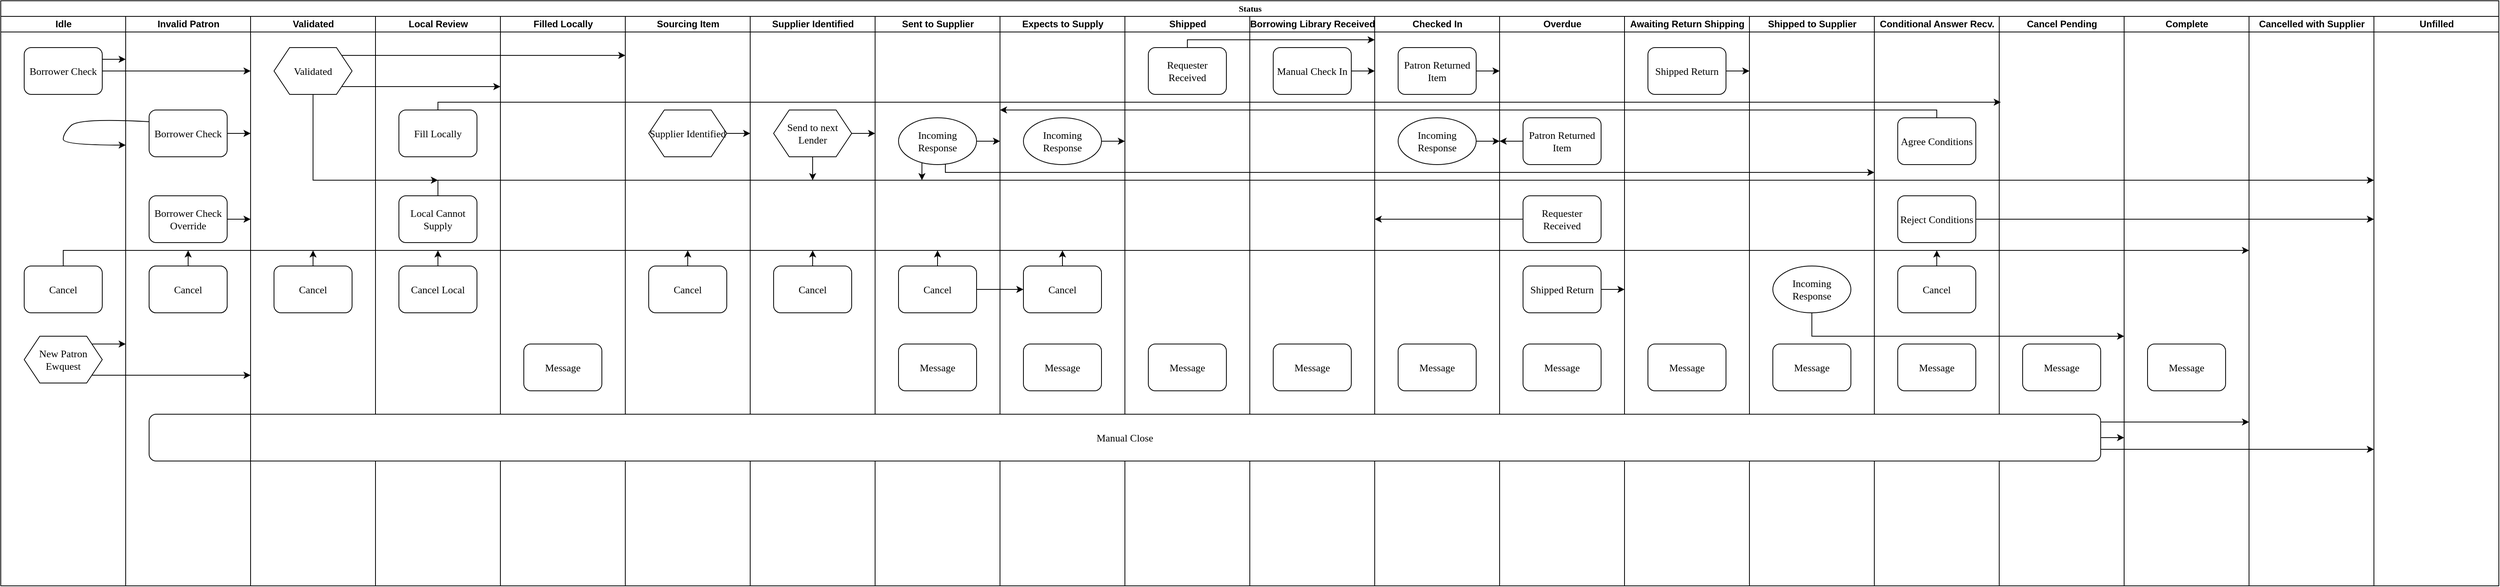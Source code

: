<mxfile version="16.5.1" type="device"><diagram name="Page-1" id="74e2e168-ea6b-b213-b513-2b3c1d86103e"><mxGraphModel dx="2202" dy="857" grid="1" gridSize="10" guides="1" tooltips="1" connect="1" arrows="1" fold="1" page="1" pageScale="1" pageWidth="1100" pageHeight="850" background="none" math="0" shadow="0"><root><mxCell id="0"/><mxCell id="1" parent="0"/><mxCell id="77e6c97f196da883-1" value="Status" style="swimlane;html=1;childLayout=stackLayout;startSize=20;rounded=0;shadow=0;labelBackgroundColor=none;strokeWidth=1;fontFamily=Verdana;fontSize=11;align=center;aspect=fixed;" parent="1" vertex="1"><mxGeometry x="-1050" y="70" width="3200" height="750" as="geometry"/></mxCell><mxCell id="yyKCprEwAAaJdCHmw1FH-24" value="Idle" style="swimlane;html=1;startSize=20;" parent="77e6c97f196da883-1" vertex="1"><mxGeometry y="20" width="160" height="730" as="geometry"/></mxCell><mxCell id="yyKCprEwAAaJdCHmw1FH-71" value="&lt;span style=&quot;font-size: 13px&quot;&gt;Borrower Check&lt;/span&gt;" style="rounded=1;whiteSpace=wrap;html=1;shadow=0;labelBackgroundColor=none;strokeWidth=1;fontFamily=Verdana;fontSize=8;align=center;" parent="yyKCprEwAAaJdCHmw1FH-24" vertex="1"><mxGeometry x="30" y="40" width="100" height="60" as="geometry"/></mxCell><mxCell id="yyKCprEwAAaJdCHmw1FH-72" value="&lt;span style=&quot;font-size: 13px&quot;&gt;Cancel&lt;/span&gt;" style="rounded=1;whiteSpace=wrap;html=1;shadow=0;labelBackgroundColor=none;strokeWidth=1;fontFamily=Verdana;fontSize=8;align=center;" parent="yyKCprEwAAaJdCHmw1FH-24" vertex="1"><mxGeometry x="30" y="320" width="100" height="60" as="geometry"/></mxCell><mxCell id="yyKCprEwAAaJdCHmw1FH-284" value="&lt;font face=&quot;Verdana&quot; style=&quot;font-size: 13px&quot;&gt;New Patron Ewquest&lt;/font&gt;" style="shape=hexagon;perimeter=hexagonPerimeter2;whiteSpace=wrap;html=1;fixedSize=1;" parent="yyKCprEwAAaJdCHmw1FH-24" vertex="1"><mxGeometry x="30" y="410" width="100" height="60" as="geometry"/></mxCell><mxCell id="yyKCprEwAAaJdCHmw1FH-218" value="Validated" style="swimlane;html=1;startSize=20;" parent="77e6c97f196da883-1" vertex="1"><mxGeometry x="160" y="20" width="160" height="730" as="geometry"/></mxCell><mxCell id="yyKCprEwAAaJdCHmw1FH-220" value="&lt;span style=&quot;font-size: 13px&quot;&gt;Cancel&lt;/span&gt;" style="rounded=1;whiteSpace=wrap;html=1;shadow=0;labelBackgroundColor=none;strokeWidth=1;fontFamily=Verdana;fontSize=8;align=center;" parent="yyKCprEwAAaJdCHmw1FH-218" vertex="1"><mxGeometry x="30" y="320" width="100" height="60" as="geometry"/></mxCell><mxCell id="yyKCprEwAAaJdCHmw1FH-253" value="Validated" style="swimlane;html=1;startSize=20;" parent="77e6c97f196da883-1" vertex="1"><mxGeometry x="320" y="20" width="160" height="730" as="geometry"/></mxCell><mxCell id="yyKCprEwAAaJdCHmw1FH-260" value="&lt;span style=&quot;font-size: 13px&quot;&gt;Cancel&lt;/span&gt;" style="rounded=1;whiteSpace=wrap;html=1;shadow=0;labelBackgroundColor=none;strokeWidth=1;fontFamily=Verdana;fontSize=8;align=center;" parent="yyKCprEwAAaJdCHmw1FH-253" vertex="1"><mxGeometry x="30" y="320" width="100" height="60" as="geometry"/></mxCell><mxCell id="yyKCprEwAAaJdCHmw1FH-295" value="&lt;font face=&quot;Verdana&quot; style=&quot;font-size: 13px&quot;&gt;Validated&lt;/font&gt;" style="shape=hexagon;perimeter=hexagonPerimeter2;whiteSpace=wrap;html=1;fixedSize=1;" parent="yyKCprEwAAaJdCHmw1FH-253" vertex="1"><mxGeometry x="30" y="40" width="100" height="60" as="geometry"/></mxCell><mxCell id="yyKCprEwAAaJdCHmw1FH-41" value="Local Review" style="swimlane;html=1;startSize=20;" parent="77e6c97f196da883-1" vertex="1"><mxGeometry x="480" y="20" width="160" height="730" as="geometry"/></mxCell><mxCell id="yyKCprEwAAaJdCHmw1FH-126" value="&lt;span style=&quot;font-size: 13px&quot;&gt;Cancel Local&lt;/span&gt;" style="rounded=1;whiteSpace=wrap;html=1;shadow=0;labelBackgroundColor=none;strokeWidth=1;fontFamily=Verdana;fontSize=8;align=center;" parent="yyKCprEwAAaJdCHmw1FH-41" vertex="1"><mxGeometry x="30" y="320" width="100" height="60" as="geometry"/></mxCell><mxCell id="yyKCprEwAAaJdCHmw1FH-130" value="&lt;span style=&quot;font-size: 13px&quot;&gt;Fill Locally&lt;/span&gt;" style="rounded=1;whiteSpace=wrap;html=1;shadow=0;labelBackgroundColor=none;strokeWidth=1;fontFamily=Verdana;fontSize=8;align=center;" parent="yyKCprEwAAaJdCHmw1FH-41" vertex="1"><mxGeometry x="30" y="120" width="100" height="60" as="geometry"/></mxCell><mxCell id="yyKCprEwAAaJdCHmw1FH-131" value="&lt;span style=&quot;font-size: 13px&quot;&gt;Local Cannot Supply&lt;/span&gt;" style="rounded=1;whiteSpace=wrap;html=1;shadow=0;labelBackgroundColor=none;strokeWidth=1;fontFamily=Verdana;fontSize=8;align=center;" parent="yyKCprEwAAaJdCHmw1FH-41" vertex="1"><mxGeometry x="30" y="230" width="100" height="60" as="geometry"/></mxCell><mxCell id="yyKCprEwAAaJdCHmw1FH-309" value="Filled Locally" style="swimlane;html=1;startSize=20;" parent="77e6c97f196da883-1" vertex="1"><mxGeometry x="640" y="20" width="160" height="730" as="geometry"/></mxCell><mxCell id="yyKCprEwAAaJdCHmw1FH-316" value="&lt;span style=&quot;font-size: 13px&quot;&gt;Message&lt;/span&gt;" style="rounded=1;whiteSpace=wrap;html=1;shadow=0;labelBackgroundColor=none;strokeWidth=1;fontFamily=Verdana;fontSize=8;align=center;" parent="yyKCprEwAAaJdCHmw1FH-309" vertex="1"><mxGeometry x="30" y="420" width="100" height="60" as="geometry"/></mxCell><mxCell id="yyKCprEwAAaJdCHmw1FH-213" value="Sourcing Item" style="swimlane;html=1;startSize=20;" parent="77e6c97f196da883-1" vertex="1"><mxGeometry x="800" y="20" width="160" height="730" as="geometry"/></mxCell><mxCell id="yyKCprEwAAaJdCHmw1FH-214" value="&lt;span style=&quot;font-size: 13px&quot;&gt;Cancel&lt;/span&gt;" style="rounded=1;whiteSpace=wrap;html=1;shadow=0;labelBackgroundColor=none;strokeWidth=1;fontFamily=Verdana;fontSize=8;align=center;" parent="yyKCprEwAAaJdCHmw1FH-213" vertex="1"><mxGeometry x="30" y="320" width="100" height="60" as="geometry"/></mxCell><mxCell id="yyKCprEwAAaJdCHmw1FH-299" value="&lt;font face=&quot;Verdana&quot; style=&quot;font-size: 13px&quot;&gt;Supplier Identified&lt;/font&gt;" style="shape=hexagon;perimeter=hexagonPerimeter2;whiteSpace=wrap;html=1;fixedSize=1;" parent="yyKCprEwAAaJdCHmw1FH-213" vertex="1"><mxGeometry x="30" y="120" width="100" height="60" as="geometry"/></mxCell><mxCell id="77e6c97f196da883-3" value="Supplier Identified" style="swimlane;html=1;startSize=20;" parent="77e6c97f196da883-1" vertex="1"><mxGeometry x="960" y="20" width="160" height="730" as="geometry"/></mxCell><mxCell id="yyKCprEwAAaJdCHmw1FH-216" value="&lt;span style=&quot;font-size: 13px&quot;&gt;Cancel&lt;/span&gt;" style="rounded=1;whiteSpace=wrap;html=1;shadow=0;labelBackgroundColor=none;strokeWidth=1;fontFamily=Verdana;fontSize=8;align=center;" parent="77e6c97f196da883-3" vertex="1"><mxGeometry x="30" y="320" width="100" height="60" as="geometry"/></mxCell><mxCell id="yyKCprEwAAaJdCHmw1FH-290" value="&lt;font face=&quot;Verdana&quot; style=&quot;font-size: 13px&quot;&gt;Send to next Lender&lt;/font&gt;" style="shape=hexagon;perimeter=hexagonPerimeter2;whiteSpace=wrap;html=1;fixedSize=1;" parent="77e6c97f196da883-3" vertex="1"><mxGeometry x="30" y="120" width="100" height="60" as="geometry"/></mxCell><mxCell id="77e6c97f196da883-5" value="Sent to Supplier" style="swimlane;html=1;startSize=20;" parent="77e6c97f196da883-1" vertex="1"><mxGeometry x="1120" y="20" width="160" height="730" as="geometry"/></mxCell><mxCell id="yyKCprEwAAaJdCHmw1FH-140" value="&lt;span style=&quot;font-size: 13px&quot;&gt;Message&lt;/span&gt;" style="rounded=1;whiteSpace=wrap;html=1;shadow=0;labelBackgroundColor=none;strokeWidth=1;fontFamily=Verdana;fontSize=8;align=center;" parent="77e6c97f196da883-5" vertex="1"><mxGeometry x="30" y="420" width="100" height="60" as="geometry"/></mxCell><mxCell id="yyKCprEwAAaJdCHmw1FH-142" value="&lt;span style=&quot;font-size: 13px&quot;&gt;Cancel&lt;/span&gt;" style="rounded=1;whiteSpace=wrap;html=1;shadow=0;labelBackgroundColor=none;strokeWidth=1;fontFamily=Verdana;fontSize=8;align=center;" parent="77e6c97f196da883-5" vertex="1"><mxGeometry x="30" y="320" width="100" height="60" as="geometry"/></mxCell><mxCell id="yyKCprEwAAaJdCHmw1FH-303" value="&lt;font face=&quot;Verdana&quot; style=&quot;font-size: 13px&quot;&gt;Incoming Response&lt;/font&gt;" style="ellipse;whiteSpace=wrap;html=1;" parent="77e6c97f196da883-5" vertex="1"><mxGeometry x="30" y="130" width="100" height="60" as="geometry"/></mxCell><mxCell id="77e6c97f196da883-6" value="Expects to Supply" style="swimlane;html=1;startSize=20;" parent="77e6c97f196da883-1" vertex="1"><mxGeometry x="1280" y="20" width="160" height="730" as="geometry"/></mxCell><mxCell id="yyKCprEwAAaJdCHmw1FH-65" value="&lt;span style=&quot;font-size: 13px&quot;&gt;Message&lt;/span&gt;" style="rounded=1;whiteSpace=wrap;html=1;shadow=0;labelBackgroundColor=none;strokeWidth=1;fontFamily=Verdana;fontSize=8;align=center;" parent="77e6c97f196da883-6" vertex="1"><mxGeometry x="30" y="420" width="100" height="60" as="geometry"/></mxCell><mxCell id="yyKCprEwAAaJdCHmw1FH-67" value="&lt;span style=&quot;font-size: 13px&quot;&gt;Cancel&lt;/span&gt;" style="rounded=1;whiteSpace=wrap;html=1;shadow=0;labelBackgroundColor=none;strokeWidth=1;fontFamily=Verdana;fontSize=8;align=center;" parent="77e6c97f196da883-6" vertex="1"><mxGeometry x="30" y="320" width="100" height="60" as="geometry"/></mxCell><mxCell id="yyKCprEwAAaJdCHmw1FH-307" value="&lt;font face=&quot;Verdana&quot; style=&quot;font-size: 13px&quot;&gt;Incoming Response&lt;/font&gt;" style="ellipse;whiteSpace=wrap;html=1;" parent="77e6c97f196da883-6" vertex="1"><mxGeometry x="30" y="130" width="100" height="60" as="geometry"/></mxCell><mxCell id="77e6c97f196da883-7" value="Shipped" style="swimlane;html=1;startSize=20;" parent="77e6c97f196da883-1" vertex="1"><mxGeometry x="1440" y="20" width="160" height="730" as="geometry"/></mxCell><mxCell id="yyKCprEwAAaJdCHmw1FH-143" value="&lt;span style=&quot;font-size: 13px&quot;&gt;Message&lt;/span&gt;" style="rounded=1;whiteSpace=wrap;html=1;shadow=0;labelBackgroundColor=none;strokeWidth=1;fontFamily=Verdana;fontSize=8;align=center;" parent="77e6c97f196da883-7" vertex="1"><mxGeometry x="30" y="420" width="100" height="60" as="geometry"/></mxCell><mxCell id="yyKCprEwAAaJdCHmw1FH-210" value="&lt;span style=&quot;font-size: 13px&quot;&gt;Requester Received&lt;/span&gt;" style="rounded=1;whiteSpace=wrap;html=1;shadow=0;labelBackgroundColor=none;strokeWidth=1;fontFamily=Verdana;fontSize=8;align=center;" parent="77e6c97f196da883-7" vertex="1"><mxGeometry x="30" y="40" width="100" height="60" as="geometry"/></mxCell><mxCell id="S_TZQyYyvLtmFlGNjk1o-1" value="Borrowing Library Received" style="swimlane;html=1;startSize=20;" parent="77e6c97f196da883-1" vertex="1"><mxGeometry x="1600" y="20" width="160" height="730" as="geometry"/></mxCell><mxCell id="yyKCprEwAAaJdCHmw1FH-47" value="&lt;span style=&quot;font-size: 13px&quot;&gt;Manual Check In&lt;/span&gt;" style="rounded=1;whiteSpace=wrap;html=1;shadow=0;labelBackgroundColor=none;strokeWidth=1;fontFamily=Verdana;fontSize=8;align=center;" parent="S_TZQyYyvLtmFlGNjk1o-1" vertex="1"><mxGeometry x="30" y="40" width="100" height="60" as="geometry"/></mxCell><mxCell id="yyKCprEwAAaJdCHmw1FH-48" value="&lt;span style=&quot;font-size: 13px&quot;&gt;Message&lt;/span&gt;" style="rounded=1;whiteSpace=wrap;html=1;shadow=0;labelBackgroundColor=none;strokeWidth=1;fontFamily=Verdana;fontSize=8;align=center;" parent="S_TZQyYyvLtmFlGNjk1o-1" vertex="1"><mxGeometry x="30" y="420" width="100" height="60" as="geometry"/></mxCell><mxCell id="yyKCprEwAAaJdCHmw1FH-274" value="Checked In" style="swimlane;html=1;startSize=20;" parent="77e6c97f196da883-1" vertex="1"><mxGeometry x="1760" y="20" width="160" height="730" as="geometry"/></mxCell><mxCell id="yyKCprEwAAaJdCHmw1FH-56" value="&lt;span style=&quot;font-size: 13px&quot;&gt;Patron Returned Item&lt;/span&gt;" style="rounded=1;whiteSpace=wrap;html=1;shadow=0;labelBackgroundColor=none;strokeWidth=1;fontFamily=Verdana;fontSize=8;align=center;" parent="yyKCprEwAAaJdCHmw1FH-274" vertex="1"><mxGeometry x="30" y="40" width="100" height="60" as="geometry"/></mxCell><mxCell id="yyKCprEwAAaJdCHmw1FH-52" value="&lt;span style=&quot;font-size: 13px&quot;&gt;Message&lt;/span&gt;" style="rounded=1;whiteSpace=wrap;html=1;shadow=0;labelBackgroundColor=none;strokeWidth=1;fontFamily=Verdana;fontSize=8;align=center;" parent="yyKCprEwAAaJdCHmw1FH-274" vertex="1"><mxGeometry x="30" y="420" width="100" height="60" as="geometry"/></mxCell><mxCell id="yyKCprEwAAaJdCHmw1FH-320" value="&lt;font face=&quot;Verdana&quot; style=&quot;font-size: 13px&quot;&gt;Incoming Response&lt;/font&gt;" style="ellipse;whiteSpace=wrap;html=1;" parent="yyKCprEwAAaJdCHmw1FH-274" vertex="1"><mxGeometry x="30" y="130" width="100" height="60" as="geometry"/></mxCell><mxCell id="yyKCprEwAAaJdCHmw1FH-133" value="Overdue" style="swimlane;html=1;startSize=20;" parent="77e6c97f196da883-1" vertex="1"><mxGeometry x="1920" y="20" width="160" height="730" as="geometry"/></mxCell><mxCell id="yyKCprEwAAaJdCHmw1FH-134" value="&lt;span style=&quot;font-size: 13px&quot;&gt;Message&lt;/span&gt;" style="rounded=1;whiteSpace=wrap;html=1;shadow=0;labelBackgroundColor=none;strokeWidth=1;fontFamily=Verdana;fontSize=8;align=center;" parent="yyKCprEwAAaJdCHmw1FH-133" vertex="1"><mxGeometry x="30" y="420" width="100" height="60" as="geometry"/></mxCell><mxCell id="yyKCprEwAAaJdCHmw1FH-136" value="&lt;span style=&quot;font-size: 13px&quot;&gt;Patron Returned Item&lt;/span&gt;" style="rounded=1;whiteSpace=wrap;html=1;shadow=0;labelBackgroundColor=none;strokeWidth=1;fontFamily=Verdana;fontSize=8;align=center;" parent="yyKCprEwAAaJdCHmw1FH-133" vertex="1"><mxGeometry x="30" y="130" width="100" height="60" as="geometry"/></mxCell><mxCell id="yyKCprEwAAaJdCHmw1FH-137" value="&lt;span style=&quot;font-size: 13px&quot;&gt;Requester Received&lt;/span&gt;" style="rounded=1;whiteSpace=wrap;html=1;shadow=0;labelBackgroundColor=none;strokeWidth=1;fontFamily=Verdana;fontSize=8;align=center;" parent="yyKCprEwAAaJdCHmw1FH-133" vertex="1"><mxGeometry x="30" y="230" width="100" height="60" as="geometry"/></mxCell><mxCell id="yyKCprEwAAaJdCHmw1FH-138" value="&lt;span style=&quot;font-size: 13px&quot;&gt;Shipped Return&lt;/span&gt;" style="rounded=1;whiteSpace=wrap;html=1;shadow=0;labelBackgroundColor=none;strokeWidth=1;fontFamily=Verdana;fontSize=8;align=center;" parent="yyKCprEwAAaJdCHmw1FH-133" vertex="1"><mxGeometry x="30" y="320" width="100" height="60" as="geometry"/></mxCell><mxCell id="nkEWCl4Sj4yppJvZAR5U-5" value="Awaiting Return Shipping" style="swimlane;html=1;startSize=20;" parent="77e6c97f196da883-1" vertex="1"><mxGeometry x="2080" y="20" width="160" height="730" as="geometry"/></mxCell><mxCell id="yyKCprEwAAaJdCHmw1FH-44" value="&lt;span style=&quot;font-size: 13px&quot;&gt;Shipped Return&lt;/span&gt;" style="rounded=1;whiteSpace=wrap;html=1;shadow=0;labelBackgroundColor=none;strokeWidth=1;fontFamily=Verdana;fontSize=8;align=center;" parent="nkEWCl4Sj4yppJvZAR5U-5" vertex="1"><mxGeometry x="30" y="40" width="100" height="60" as="geometry"/></mxCell><mxCell id="yyKCprEwAAaJdCHmw1FH-45" value="&lt;span style=&quot;font-size: 13px&quot;&gt;Message&lt;/span&gt;" style="rounded=1;whiteSpace=wrap;html=1;shadow=0;labelBackgroundColor=none;strokeWidth=1;fontFamily=Verdana;fontSize=8;align=center;" parent="nkEWCl4Sj4yppJvZAR5U-5" vertex="1"><mxGeometry x="30" y="420" width="100" height="60" as="geometry"/></mxCell><mxCell id="nkEWCl4Sj4yppJvZAR5U-7" value="Shipped to Supplier" style="swimlane;html=1;startSize=20;" parent="77e6c97f196da883-1" vertex="1"><mxGeometry x="2240" y="20" width="160" height="730" as="geometry"/></mxCell><mxCell id="yyKCprEwAAaJdCHmw1FH-211" value="&lt;span style=&quot;font-size: 13px&quot;&gt;Message&lt;/span&gt;" style="rounded=1;whiteSpace=wrap;html=1;shadow=0;labelBackgroundColor=none;strokeWidth=1;fontFamily=Verdana;fontSize=8;align=center;" parent="nkEWCl4Sj4yppJvZAR5U-7" vertex="1"><mxGeometry x="30" y="420" width="100" height="60" as="geometry"/></mxCell><mxCell id="yyKCprEwAAaJdCHmw1FH-322" value="&lt;font face=&quot;Verdana&quot; style=&quot;font-size: 13px&quot;&gt;Incoming Response&lt;/font&gt;" style="ellipse;whiteSpace=wrap;html=1;" parent="nkEWCl4Sj4yppJvZAR5U-7" vertex="1"><mxGeometry x="30" y="320" width="100" height="60" as="geometry"/></mxCell><mxCell id="nkEWCl4Sj4yppJvZAR5U-11" value="Conditional Answer Recv." style="swimlane;html=1;startSize=20;" parent="77e6c97f196da883-1" vertex="1"><mxGeometry x="2400" y="20" width="160" height="730" as="geometry"/></mxCell><mxCell id="yyKCprEwAAaJdCHmw1FH-54" value="&lt;span style=&quot;font-size: 13px&quot;&gt;Message&lt;/span&gt;" style="rounded=1;whiteSpace=wrap;html=1;shadow=0;labelBackgroundColor=none;strokeWidth=1;fontFamily=Verdana;fontSize=8;align=center;" parent="nkEWCl4Sj4yppJvZAR5U-11" vertex="1"><mxGeometry x="30" y="420" width="100" height="60" as="geometry"/></mxCell><mxCell id="yyKCprEwAAaJdCHmw1FH-57" value="&lt;span style=&quot;font-size: 13px&quot;&gt;Agree Conditions&lt;/span&gt;" style="rounded=1;whiteSpace=wrap;html=1;shadow=0;labelBackgroundColor=none;strokeWidth=1;fontFamily=Verdana;fontSize=8;align=center;" parent="nkEWCl4Sj4yppJvZAR5U-11" vertex="1"><mxGeometry x="30" y="130" width="100" height="60" as="geometry"/></mxCell><mxCell id="yyKCprEwAAaJdCHmw1FH-58" value="&lt;span style=&quot;font-size: 13px&quot;&gt;Cancel&lt;/span&gt;" style="rounded=1;whiteSpace=wrap;html=1;shadow=0;labelBackgroundColor=none;strokeWidth=1;fontFamily=Verdana;fontSize=8;align=center;" parent="nkEWCl4Sj4yppJvZAR5U-11" vertex="1"><mxGeometry x="30" y="320" width="100" height="60" as="geometry"/></mxCell><mxCell id="yyKCprEwAAaJdCHmw1FH-59" value="&lt;span style=&quot;font-size: 13px&quot;&gt;Reject Conditions&lt;/span&gt;" style="rounded=1;whiteSpace=wrap;html=1;shadow=0;labelBackgroundColor=none;strokeWidth=1;fontFamily=Verdana;fontSize=8;align=center;" parent="nkEWCl4Sj4yppJvZAR5U-11" vertex="1"><mxGeometry x="30" y="230" width="100" height="60" as="geometry"/></mxCell><mxCell id="nkEWCl4Sj4yppJvZAR5U-14" value="Cancel Pending" style="swimlane;html=1;startSize=20;" parent="77e6c97f196da883-1" vertex="1"><mxGeometry x="2560" y="20" width="160" height="730" as="geometry"/></mxCell><mxCell id="yyKCprEwAAaJdCHmw1FH-50" value="&lt;span style=&quot;font-size: 13px&quot;&gt;Message&lt;/span&gt;" style="rounded=1;whiteSpace=wrap;html=1;shadow=0;labelBackgroundColor=none;strokeWidth=1;fontFamily=Verdana;fontSize=8;align=center;" parent="nkEWCl4Sj4yppJvZAR5U-14" vertex="1"><mxGeometry x="30" y="420" width="100" height="60" as="geometry"/></mxCell><mxCell id="yyKCprEwAAaJdCHmw1FH-225" value="Complete" style="swimlane;html=1;startSize=20;aspect=fixed;" parent="77e6c97f196da883-1" vertex="1"><mxGeometry x="2720" y="20" width="160" height="730" as="geometry"/></mxCell><mxCell id="yyKCprEwAAaJdCHmw1FH-226" value="&lt;span style=&quot;font-size: 13px&quot;&gt;Manual Close&lt;/span&gt;" style="rounded=1;whiteSpace=wrap;html=1;shadow=0;labelBackgroundColor=none;strokeWidth=1;fontFamily=Verdana;fontSize=8;align=center;" parent="yyKCprEwAAaJdCHmw1FH-225" vertex="1"><mxGeometry x="-2530" y="510" width="2500" height="60" as="geometry"/></mxCell><mxCell id="yyKCprEwAAaJdCHmw1FH-139" value="&lt;span style=&quot;font-size: 13px&quot;&gt;Message&lt;/span&gt;" style="rounded=1;whiteSpace=wrap;html=1;shadow=0;labelBackgroundColor=none;strokeWidth=1;fontFamily=Verdana;fontSize=8;align=center;" parent="yyKCprEwAAaJdCHmw1FH-225" vertex="1"><mxGeometry x="30" y="420" width="100" height="60" as="geometry"/></mxCell><mxCell id="yyKCprEwAAaJdCHmw1FH-221" value="Cancelled with Supplier" style="swimlane;html=1;startSize=20;" parent="77e6c97f196da883-1" vertex="1"><mxGeometry x="2880" y="20" width="160" height="730" as="geometry"/></mxCell><mxCell id="nkEWCl4Sj4yppJvZAR5U-16" value="Unfilled" style="swimlane;html=1;startSize=20;" parent="77e6c97f196da883-1" vertex="1"><mxGeometry x="3040" y="20" width="160" height="730" as="geometry"/></mxCell><mxCell id="yyKCprEwAAaJdCHmw1FH-310" value="" style="edgeStyle=orthogonalEdgeStyle;rounded=0;orthogonalLoop=1;jettySize=auto;html=1;fontSize=11;" parent="77e6c97f196da883-1" source="yyKCprEwAAaJdCHmw1FH-142" target="yyKCprEwAAaJdCHmw1FH-67" edge="1"><mxGeometry relative="1" as="geometry"/></mxCell><mxCell id="yyKCprEwAAaJdCHmw1FH-227" style="edgeStyle=orthogonalEdgeStyle;rounded=0;orthogonalLoop=1;jettySize=auto;html=1;fontSize=11;" parent="1" source="yyKCprEwAAaJdCHmw1FH-226" edge="1"><mxGeometry relative="1" as="geometry"><mxPoint x="1670" y="630" as="targetPoint"/></mxGeometry></mxCell><mxCell id="yyKCprEwAAaJdCHmw1FH-228" style="edgeStyle=orthogonalEdgeStyle;rounded=0;orthogonalLoop=1;jettySize=auto;html=1;fontSize=11;exitX=1;exitY=0.75;exitDx=0;exitDy=0;" parent="1" source="yyKCprEwAAaJdCHmw1FH-226" edge="1"><mxGeometry relative="1" as="geometry"><mxPoint x="1990" y="645" as="targetPoint"/></mxGeometry></mxCell><mxCell id="yyKCprEwAAaJdCHmw1FH-232" style="edgeStyle=orthogonalEdgeStyle;rounded=0;orthogonalLoop=1;jettySize=auto;html=1;fontSize=11;" parent="1" source="yyKCprEwAAaJdCHmw1FH-71" edge="1"><mxGeometry relative="1" as="geometry"><mxPoint x="-730" y="160" as="targetPoint"/></mxGeometry></mxCell><mxCell id="77e6c97f196da883-2" value="Invalid Patron" style="swimlane;html=1;startSize=20;" parent="1" vertex="1"><mxGeometry x="-890" y="90" width="160" height="730" as="geometry"/></mxCell><mxCell id="yyKCprEwAAaJdCHmw1FH-73" value="&lt;span style=&quot;font-size: 13px&quot;&gt;Borrower Check&lt;/span&gt;" style="rounded=1;whiteSpace=wrap;html=1;shadow=0;labelBackgroundColor=none;strokeWidth=1;fontFamily=Verdana;fontSize=8;align=center;" parent="77e6c97f196da883-2" vertex="1"><mxGeometry x="30" y="120" width="100" height="60" as="geometry"/></mxCell><mxCell id="yyKCprEwAAaJdCHmw1FH-74" value="&lt;span style=&quot;font-size: 13px&quot;&gt;Borrower Check Override&lt;/span&gt;" style="rounded=1;whiteSpace=wrap;html=1;shadow=0;labelBackgroundColor=none;strokeWidth=1;fontFamily=Verdana;fontSize=8;align=center;" parent="77e6c97f196da883-2" vertex="1"><mxGeometry x="30" y="230" width="100" height="60" as="geometry"/></mxCell><mxCell id="yyKCprEwAAaJdCHmw1FH-76" value="&lt;span style=&quot;font-size: 13px&quot;&gt;Cancel&lt;/span&gt;" style="rounded=1;whiteSpace=wrap;html=1;shadow=0;labelBackgroundColor=none;strokeWidth=1;fontFamily=Verdana;fontSize=8;align=center;" parent="77e6c97f196da883-2" vertex="1"><mxGeometry x="30" y="320" width="100" height="60" as="geometry"/></mxCell><mxCell id="yyKCprEwAAaJdCHmw1FH-249" value="" style="curved=1;endArrow=classic;html=1;rounded=0;fontSize=11;exitX=0;exitY=0.25;exitDx=0;exitDy=0;" parent="77e6c97f196da883-2" source="yyKCprEwAAaJdCHmw1FH-73" edge="1"><mxGeometry width="50" height="50" relative="1" as="geometry"><mxPoint x="-80" y="250" as="sourcePoint"/><mxPoint y="165" as="targetPoint"/><Array as="points"><mxPoint x="-60" y="130"/><mxPoint x="-80" y="150"/><mxPoint x="-80" y="165"/></Array></mxGeometry></mxCell><mxCell id="yyKCprEwAAaJdCHmw1FH-236" style="edgeStyle=orthogonalEdgeStyle;rounded=0;orthogonalLoop=1;jettySize=auto;html=1;fontSize=11;" parent="1" edge="1"><mxGeometry relative="1" as="geometry"><mxPoint x="-890" y="145" as="targetPoint"/><mxPoint x="-920" y="145" as="sourcePoint"/><Array as="points"><mxPoint x="-890" y="145"/></Array></mxGeometry></mxCell><mxCell id="yyKCprEwAAaJdCHmw1FH-237" style="edgeStyle=orthogonalEdgeStyle;rounded=0;orthogonalLoop=1;jettySize=auto;html=1;fontSize=11;" parent="1" source="yyKCprEwAAaJdCHmw1FH-73" edge="1"><mxGeometry relative="1" as="geometry"><mxPoint x="-730" y="240" as="targetPoint"/></mxGeometry></mxCell><mxCell id="yyKCprEwAAaJdCHmw1FH-251" style="edgeStyle=orthogonalEdgeStyle;rounded=0;orthogonalLoop=1;jettySize=auto;html=1;fontSize=11;" parent="1" source="yyKCprEwAAaJdCHmw1FH-74" edge="1"><mxGeometry relative="1" as="geometry"><mxPoint x="-730" y="350" as="targetPoint"/></mxGeometry></mxCell><mxCell id="yyKCprEwAAaJdCHmw1FH-261" style="edgeStyle=orthogonalEdgeStyle;rounded=0;orthogonalLoop=1;jettySize=auto;html=1;fontSize=11;" parent="1" source="yyKCprEwAAaJdCHmw1FH-130" edge="1"><mxGeometry relative="1" as="geometry"><mxPoint x="1512" y="200" as="targetPoint"/><Array as="points"><mxPoint x="-490" y="200"/></Array></mxGeometry></mxCell><mxCell id="yyKCprEwAAaJdCHmw1FH-262" style="edgeStyle=orthogonalEdgeStyle;rounded=0;orthogonalLoop=1;jettySize=auto;html=1;fontSize=11;" parent="1" source="yyKCprEwAAaJdCHmw1FH-131" edge="1"><mxGeometry relative="1" as="geometry"><mxPoint x="1990" y="300" as="targetPoint"/><Array as="points"><mxPoint x="-490" y="300"/><mxPoint x="1990" y="300"/></Array></mxGeometry></mxCell><mxCell id="yyKCprEwAAaJdCHmw1FH-263" style="edgeStyle=orthogonalEdgeStyle;rounded=0;orthogonalLoop=1;jettySize=auto;html=1;fontSize=11;" parent="1" source="yyKCprEwAAaJdCHmw1FH-72" edge="1"><mxGeometry relative="1" as="geometry"><mxPoint x="1830" y="390" as="targetPoint"/><Array as="points"><mxPoint x="-970" y="390"/></Array></mxGeometry></mxCell><mxCell id="yyKCprEwAAaJdCHmw1FH-264" style="edgeStyle=orthogonalEdgeStyle;rounded=0;orthogonalLoop=1;jettySize=auto;html=1;fontSize=11;" parent="1" source="yyKCprEwAAaJdCHmw1FH-76" edge="1"><mxGeometry relative="1" as="geometry"><mxPoint x="-810" y="390" as="targetPoint"/></mxGeometry></mxCell><mxCell id="yyKCprEwAAaJdCHmw1FH-267" style="edgeStyle=orthogonalEdgeStyle;rounded=0;orthogonalLoop=1;jettySize=auto;html=1;fontSize=11;" parent="1" source="yyKCprEwAAaJdCHmw1FH-260" edge="1"><mxGeometry relative="1" as="geometry"><mxPoint x="-650" y="390" as="targetPoint"/></mxGeometry></mxCell><mxCell id="yyKCprEwAAaJdCHmw1FH-268" style="edgeStyle=orthogonalEdgeStyle;rounded=0;orthogonalLoop=1;jettySize=auto;html=1;fontSize=11;" parent="1" source="yyKCprEwAAaJdCHmw1FH-126" edge="1"><mxGeometry relative="1" as="geometry"><mxPoint x="-490" y="390" as="targetPoint"/></mxGeometry></mxCell><mxCell id="yyKCprEwAAaJdCHmw1FH-269" style="edgeStyle=orthogonalEdgeStyle;rounded=0;orthogonalLoop=1;jettySize=auto;html=1;fontSize=11;" parent="1" source="yyKCprEwAAaJdCHmw1FH-214" edge="1"><mxGeometry relative="1" as="geometry"><mxPoint x="-170" y="390" as="targetPoint"/><Array as="points"><mxPoint x="-170" y="390"/></Array></mxGeometry></mxCell><mxCell id="yyKCprEwAAaJdCHmw1FH-270" style="edgeStyle=orthogonalEdgeStyle;rounded=0;orthogonalLoop=1;jettySize=auto;html=1;fontSize=11;" parent="1" source="yyKCprEwAAaJdCHmw1FH-216" edge="1"><mxGeometry relative="1" as="geometry"><mxPoint x="-10" y="390" as="targetPoint"/></mxGeometry></mxCell><mxCell id="yyKCprEwAAaJdCHmw1FH-271" style="edgeStyle=orthogonalEdgeStyle;rounded=0;orthogonalLoop=1;jettySize=auto;html=1;fontSize=11;" parent="1" source="yyKCprEwAAaJdCHmw1FH-142" edge="1"><mxGeometry relative="1" as="geometry"><mxPoint x="150" y="390" as="targetPoint"/></mxGeometry></mxCell><mxCell id="yyKCprEwAAaJdCHmw1FH-272" style="edgeStyle=orthogonalEdgeStyle;rounded=0;orthogonalLoop=1;jettySize=auto;html=1;fontSize=11;" parent="1" source="yyKCprEwAAaJdCHmw1FH-67" edge="1"><mxGeometry relative="1" as="geometry"><mxPoint x="310" y="390" as="targetPoint"/><Array as="points"><mxPoint x="310" y="390"/></Array></mxGeometry></mxCell><mxCell id="yyKCprEwAAaJdCHmw1FH-273" style="edgeStyle=orthogonalEdgeStyle;rounded=0;orthogonalLoop=1;jettySize=auto;html=1;fontSize=11;" parent="1" source="yyKCprEwAAaJdCHmw1FH-58" edge="1"><mxGeometry relative="1" as="geometry"><mxPoint x="1430" y="390" as="targetPoint"/></mxGeometry></mxCell><mxCell id="yyKCprEwAAaJdCHmw1FH-277" style="edgeStyle=orthogonalEdgeStyle;rounded=0;orthogonalLoop=1;jettySize=auto;html=1;fontSize=11;" parent="1" source="yyKCprEwAAaJdCHmw1FH-56" edge="1"><mxGeometry relative="1" as="geometry"><mxPoint x="870" y="160" as="targetPoint"/></mxGeometry></mxCell><mxCell id="yyKCprEwAAaJdCHmw1FH-278" style="edgeStyle=orthogonalEdgeStyle;rounded=0;orthogonalLoop=1;jettySize=auto;html=1;fontSize=11;" parent="1" source="yyKCprEwAAaJdCHmw1FH-136" edge="1"><mxGeometry relative="1" as="geometry"><mxPoint x="870" y="250" as="targetPoint"/></mxGeometry></mxCell><mxCell id="yyKCprEwAAaJdCHmw1FH-279" style="edgeStyle=orthogonalEdgeStyle;rounded=0;orthogonalLoop=1;jettySize=auto;html=1;fontSize=11;" parent="1" source="yyKCprEwAAaJdCHmw1FH-137" edge="1"><mxGeometry relative="1" as="geometry"><mxPoint x="710" y="350" as="targetPoint"/></mxGeometry></mxCell><mxCell id="yyKCprEwAAaJdCHmw1FH-281" style="edgeStyle=orthogonalEdgeStyle;rounded=0;orthogonalLoop=1;jettySize=auto;html=1;fontSize=11;" parent="1" source="yyKCprEwAAaJdCHmw1FH-138" edge="1"><mxGeometry relative="1" as="geometry"><mxPoint x="1030" y="440" as="targetPoint"/></mxGeometry></mxCell><mxCell id="yyKCprEwAAaJdCHmw1FH-282" style="edgeStyle=orthogonalEdgeStyle;rounded=0;orthogonalLoop=1;jettySize=auto;html=1;fontSize=11;" parent="1" source="yyKCprEwAAaJdCHmw1FH-57" edge="1"><mxGeometry relative="1" as="geometry"><mxPoint x="230" y="210" as="targetPoint"/><Array as="points"><mxPoint x="1430" y="210"/></Array></mxGeometry></mxCell><mxCell id="yyKCprEwAAaJdCHmw1FH-285" style="edgeStyle=orthogonalEdgeStyle;rounded=0;orthogonalLoop=1;jettySize=auto;html=1;fontSize=11;" parent="1" source="yyKCprEwAAaJdCHmw1FH-284" edge="1"><mxGeometry relative="1" as="geometry"><mxPoint x="-890" y="510" as="targetPoint"/><Array as="points"><mxPoint x="-890" y="510"/><mxPoint x="-890" y="510"/></Array></mxGeometry></mxCell><mxCell id="yyKCprEwAAaJdCHmw1FH-286" style="edgeStyle=orthogonalEdgeStyle;rounded=0;orthogonalLoop=1;jettySize=auto;html=1;fontSize=11;" parent="1" source="yyKCprEwAAaJdCHmw1FH-284" edge="1"><mxGeometry relative="1" as="geometry"><mxPoint x="-730" y="550" as="targetPoint"/><Array as="points"><mxPoint x="-730" y="550"/></Array></mxGeometry></mxCell><mxCell id="yyKCprEwAAaJdCHmw1FH-296" style="edgeStyle=orthogonalEdgeStyle;rounded=0;orthogonalLoop=1;jettySize=auto;html=1;fontSize=11;" parent="1" source="yyKCprEwAAaJdCHmw1FH-295" edge="1"><mxGeometry relative="1" as="geometry"><mxPoint x="-410" y="180" as="targetPoint"/><Array as="points"><mxPoint x="-550" y="180"/><mxPoint x="-550" y="180"/></Array></mxGeometry></mxCell><mxCell id="yyKCprEwAAaJdCHmw1FH-297" style="edgeStyle=orthogonalEdgeStyle;rounded=0;orthogonalLoop=1;jettySize=auto;html=1;fontSize=11;" parent="1" source="yyKCprEwAAaJdCHmw1FH-295" edge="1"><mxGeometry relative="1" as="geometry"><mxPoint x="-250" y="140" as="targetPoint"/><Array as="points"><mxPoint x="-250" y="140"/></Array></mxGeometry></mxCell><mxCell id="yyKCprEwAAaJdCHmw1FH-298" style="edgeStyle=orthogonalEdgeStyle;rounded=0;orthogonalLoop=1;jettySize=auto;html=1;fontSize=11;" parent="1" source="yyKCprEwAAaJdCHmw1FH-295" edge="1"><mxGeometry relative="1" as="geometry"><mxPoint x="-490" y="300" as="targetPoint"/><Array as="points"><mxPoint x="-650" y="300"/></Array></mxGeometry></mxCell><mxCell id="yyKCprEwAAaJdCHmw1FH-301" style="edgeStyle=orthogonalEdgeStyle;rounded=0;orthogonalLoop=1;jettySize=auto;html=1;fontSize=11;" parent="1" source="yyKCprEwAAaJdCHmw1FH-290" edge="1"><mxGeometry relative="1" as="geometry"><mxPoint x="-10" y="300" as="targetPoint"/><Array as="points"><mxPoint x="-10" y="290"/><mxPoint x="-10" y="290"/></Array></mxGeometry></mxCell><mxCell id="yyKCprEwAAaJdCHmw1FH-304" style="edgeStyle=orthogonalEdgeStyle;rounded=0;orthogonalLoop=1;jettySize=auto;html=1;fontSize=11;" parent="1" source="yyKCprEwAAaJdCHmw1FH-303" edge="1"><mxGeometry relative="1" as="geometry"><mxPoint x="130" y="300" as="targetPoint"/><Array as="points"><mxPoint x="130" y="300"/></Array></mxGeometry></mxCell><mxCell id="yyKCprEwAAaJdCHmw1FH-306" style="edgeStyle=orthogonalEdgeStyle;rounded=0;orthogonalLoop=1;jettySize=auto;html=1;fontSize=11;" parent="1" source="yyKCprEwAAaJdCHmw1FH-303" edge="1"><mxGeometry relative="1" as="geometry"><mxPoint x="1350" y="290" as="targetPoint"/><Array as="points"><mxPoint x="160" y="290"/></Array></mxGeometry></mxCell><mxCell id="yyKCprEwAAaJdCHmw1FH-311" style="edgeStyle=orthogonalEdgeStyle;rounded=0;orthogonalLoop=1;jettySize=auto;html=1;fontSize=11;" parent="1" source="yyKCprEwAAaJdCHmw1FH-226" edge="1"><mxGeometry relative="1" as="geometry"><mxPoint x="1830" y="610" as="targetPoint"/><Array as="points"><mxPoint x="1830" y="610"/></Array></mxGeometry></mxCell><mxCell id="yyKCprEwAAaJdCHmw1FH-312" style="edgeStyle=orthogonalEdgeStyle;rounded=0;orthogonalLoop=1;jettySize=auto;html=1;fontSize=11;" parent="1" source="yyKCprEwAAaJdCHmw1FH-47" edge="1"><mxGeometry relative="1" as="geometry"><mxPoint x="710" y="160" as="targetPoint"/></mxGeometry></mxCell><mxCell id="yyKCprEwAAaJdCHmw1FH-313" style="edgeStyle=orthogonalEdgeStyle;rounded=0;orthogonalLoop=1;jettySize=auto;html=1;fontSize=11;" parent="1" source="yyKCprEwAAaJdCHmw1FH-210" edge="1"><mxGeometry relative="1" as="geometry"><mxPoint x="710" y="120" as="targetPoint"/><Array as="points"><mxPoint x="470" y="120"/></Array></mxGeometry></mxCell><mxCell id="yyKCprEwAAaJdCHmw1FH-315" style="edgeStyle=orthogonalEdgeStyle;rounded=0;orthogonalLoop=1;jettySize=auto;html=1;fontSize=11;" parent="1" source="yyKCprEwAAaJdCHmw1FH-299" edge="1"><mxGeometry relative="1" as="geometry"><mxPoint x="-90" y="240" as="targetPoint"/></mxGeometry></mxCell><mxCell id="yyKCprEwAAaJdCHmw1FH-317" style="edgeStyle=orthogonalEdgeStyle;rounded=0;orthogonalLoop=1;jettySize=auto;html=1;fontSize=11;" parent="1" source="yyKCprEwAAaJdCHmw1FH-307" edge="1"><mxGeometry relative="1" as="geometry"><mxPoint x="390" y="250" as="targetPoint"/></mxGeometry></mxCell><mxCell id="yyKCprEwAAaJdCHmw1FH-318" style="edgeStyle=orthogonalEdgeStyle;rounded=0;orthogonalLoop=1;jettySize=auto;html=1;fontSize=11;" parent="1" source="yyKCprEwAAaJdCHmw1FH-44" edge="1"><mxGeometry relative="1" as="geometry"><mxPoint x="1190" y="160" as="targetPoint"/></mxGeometry></mxCell><mxCell id="yyKCprEwAAaJdCHmw1FH-319" style="edgeStyle=orthogonalEdgeStyle;rounded=0;orthogonalLoop=1;jettySize=auto;html=1;fontSize=11;" parent="1" source="yyKCprEwAAaJdCHmw1FH-59" edge="1"><mxGeometry relative="1" as="geometry"><mxPoint x="1990" y="350" as="targetPoint"/></mxGeometry></mxCell><mxCell id="yyKCprEwAAaJdCHmw1FH-321" style="edgeStyle=orthogonalEdgeStyle;rounded=0;orthogonalLoop=1;jettySize=auto;html=1;fontSize=11;" parent="1" source="yyKCprEwAAaJdCHmw1FH-320" edge="1"><mxGeometry relative="1" as="geometry"><mxPoint x="870" y="250" as="targetPoint"/></mxGeometry></mxCell><mxCell id="yyKCprEwAAaJdCHmw1FH-324" style="edgeStyle=orthogonalEdgeStyle;rounded=0;orthogonalLoop=1;jettySize=auto;html=1;fontSize=11;" parent="1" source="yyKCprEwAAaJdCHmw1FH-322" edge="1"><mxGeometry relative="1" as="geometry"><mxPoint x="1670" y="500" as="targetPoint"/><Array as="points"><mxPoint x="1270" y="500"/></Array></mxGeometry></mxCell><mxCell id="DsT1-rfsvXG_MTHv4Buf-3" style="edgeStyle=orthogonalEdgeStyle;rounded=0;orthogonalLoop=1;jettySize=auto;html=1;" edge="1" parent="1" source="yyKCprEwAAaJdCHmw1FH-290"><mxGeometry relative="1" as="geometry"><mxPoint x="70" y="240" as="targetPoint"/></mxGeometry></mxCell><mxCell id="DsT1-rfsvXG_MTHv4Buf-4" style="edgeStyle=orthogonalEdgeStyle;rounded=0;orthogonalLoop=1;jettySize=auto;html=1;" edge="1" parent="1" source="yyKCprEwAAaJdCHmw1FH-303"><mxGeometry relative="1" as="geometry"><mxPoint x="230" y="250" as="targetPoint"/></mxGeometry></mxCell></root></mxGraphModel></diagram></mxfile>